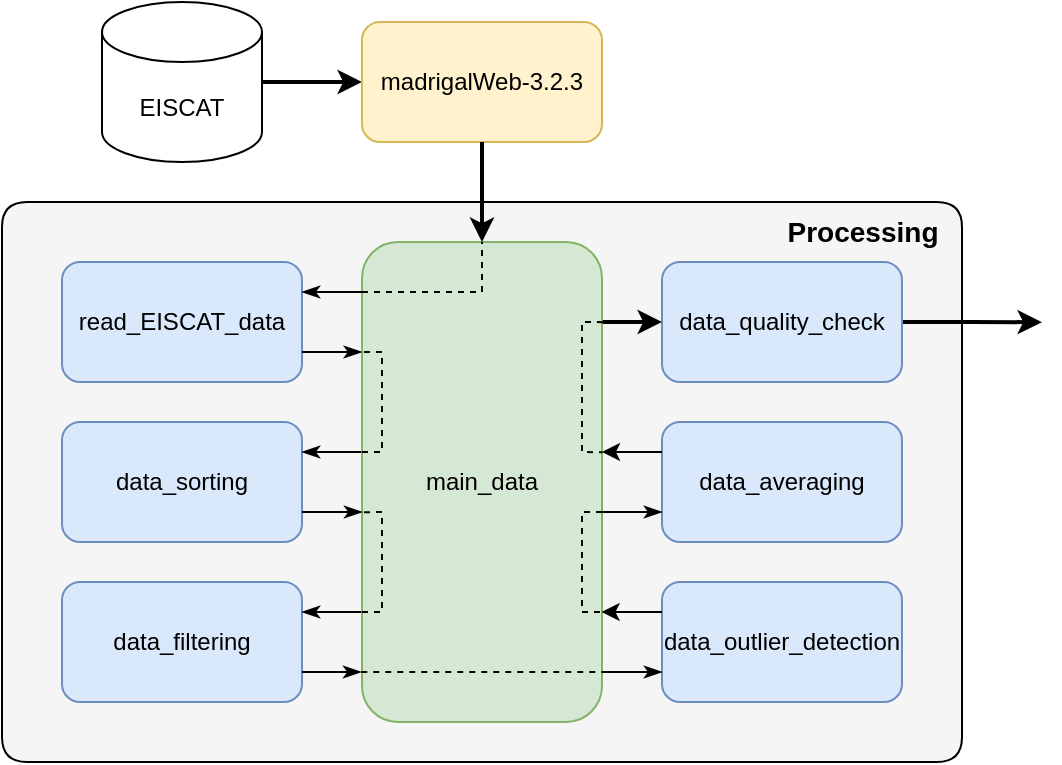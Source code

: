 <mxfile version="24.9.1" pages="4">
  <diagram name="EISCAT Processing" id="vpAQeuuepa6LHZu7XIrV">
    <mxGraphModel dx="2074" dy="1140" grid="1" gridSize="10" guides="1" tooltips="1" connect="1" arrows="1" fold="1" page="1" pageScale="1" pageWidth="850" pageHeight="1100" math="0" shadow="0">
      <root>
        <mxCell id="0" />
        <mxCell id="1" parent="0" />
        <mxCell id="wRicpJEv08yslmhTiQSz-5" value="" style="shape=corner;direction=west;whiteSpace=wrap;html=0;dx=610;dy=280;fillColor=#F5F5F5;perimeterSpacing=0;rounded=1;arcSize=25;dashed=0;" parent="1" vertex="1">
          <mxGeometry y="100" width="480" height="280" as="geometry" />
        </mxCell>
        <mxCell id="G_y3Sy60X6wlUuwy7vFP-1" style="edgeStyle=orthogonalEdgeStyle;rounded=0;orthogonalLoop=1;jettySize=auto;html=1;entryX=0;entryY=0.5;entryDx=0;entryDy=0;exitX=1;exitY=0.5;exitDx=0;exitDy=0;exitPerimeter=0;strokeWidth=2;" parent="1" source="UM4MiDZ-RuJinRK7bPse-10" target="f6m9y0HB9bK0rJKeD8JJ-3" edge="1">
          <mxGeometry relative="1" as="geometry" />
        </mxCell>
        <mxCell id="UM4MiDZ-RuJinRK7bPse-10" value="EISCAT" style="shape=cylinder3;whiteSpace=wrap;html=1;boundedLbl=1;backgroundOutline=1;size=15;" parent="1" vertex="1">
          <mxGeometry x="50" width="80" height="80" as="geometry" />
        </mxCell>
        <mxCell id="f6m9y0HB9bK0rJKeD8JJ-6" value="read_EISCAT_data" style="rounded=1;whiteSpace=wrap;html=1;fillColor=#dae8fc;strokeColor=#6c8ebf;" parent="1" vertex="1">
          <mxGeometry x="30" y="130" width="120" height="60" as="geometry" />
        </mxCell>
        <mxCell id="f6m9y0HB9bK0rJKeD8JJ-9" value="data_sorting" style="rounded=1;whiteSpace=wrap;html=1;fillColor=#dae8fc;strokeColor=#6c8ebf;" parent="1" vertex="1">
          <mxGeometry x="30" y="210" width="120" height="60" as="geometry" />
        </mxCell>
        <mxCell id="f6m9y0HB9bK0rJKeD8JJ-11" value="data_filtering" style="rounded=1;whiteSpace=wrap;html=1;fillColor=#dae8fc;strokeColor=#6c8ebf;" parent="1" vertex="1">
          <mxGeometry x="30" y="290" width="120" height="60" as="geometry" />
        </mxCell>
        <mxCell id="f6m9y0HB9bK0rJKeD8JJ-12" value="data_averaging" style="rounded=1;whiteSpace=wrap;html=1;fillColor=#dae8fc;strokeColor=#6c8ebf;" parent="1" vertex="1">
          <mxGeometry x="330" y="210" width="120" height="60" as="geometry" />
        </mxCell>
        <mxCell id="f6m9y0HB9bK0rJKeD8JJ-3" value="madrigalWeb-3.2.3" style="rounded=1;whiteSpace=wrap;html=1;fillColor=#fff2cc;strokeColor=#d6b656;" parent="1" vertex="1">
          <mxGeometry x="180" y="10" width="120" height="60" as="geometry" />
        </mxCell>
        <mxCell id="UM4MiDZ-RuJinRK7bPse-22" value="main_data" style="rounded=1;whiteSpace=wrap;html=1;fillColor=#d5e8d4;strokeColor=#82b366;" parent="1" vertex="1">
          <mxGeometry x="180" y="120" width="120" height="240" as="geometry" />
        </mxCell>
        <mxCell id="UM4MiDZ-RuJinRK7bPse-18" value="&lt;span style=&quot;font-size: 14px;&quot;&gt;&lt;b&gt;Processing&lt;/b&gt;&lt;/span&gt;" style="text;html=1;align=center;verticalAlign=middle;resizable=0;points=[];autosize=1;strokeColor=none;fillColor=none;" parent="1" vertex="1">
          <mxGeometry x="380.0" y="100" width="100" height="30" as="geometry" />
        </mxCell>
        <mxCell id="G_y3Sy60X6wlUuwy7vFP-2" style="edgeStyle=orthogonalEdgeStyle;rounded=0;orthogonalLoop=1;jettySize=auto;html=1;exitX=0.5;exitY=1;exitDx=0;exitDy=0;strokeWidth=2;" parent="1" source="f6m9y0HB9bK0rJKeD8JJ-3" edge="1">
          <mxGeometry relative="1" as="geometry">
            <mxPoint x="240" y="120" as="targetPoint" />
          </mxGeometry>
        </mxCell>
        <mxCell id="G_y3Sy60X6wlUuwy7vFP-9" value="data_outlier_detection" style="rounded=1;whiteSpace=wrap;html=1;fillColor=#dae8fc;strokeColor=#6c8ebf;" parent="1" vertex="1">
          <mxGeometry x="330" y="290" width="120" height="60" as="geometry" />
        </mxCell>
        <mxCell id="G_y3Sy60X6wlUuwy7vFP-26" style="edgeStyle=orthogonalEdgeStyle;rounded=0;orthogonalLoop=1;jettySize=auto;html=1;exitX=1;exitY=0.5;exitDx=0;exitDy=0;strokeWidth=2;" parent="1" source="G_y3Sy60X6wlUuwy7vFP-10" edge="1">
          <mxGeometry relative="1" as="geometry">
            <mxPoint x="520" y="160.098" as="targetPoint" />
          </mxGeometry>
        </mxCell>
        <mxCell id="G_y3Sy60X6wlUuwy7vFP-10" value="data_quality_check" style="rounded=1;whiteSpace=wrap;html=1;fillColor=#dae8fc;strokeColor=#6c8ebf;" parent="1" vertex="1">
          <mxGeometry x="330" y="130" width="120" height="60" as="geometry" />
        </mxCell>
        <mxCell id="G_y3Sy60X6wlUuwy7vFP-11" style="edgeStyle=orthogonalEdgeStyle;rounded=0;orthogonalLoop=1;jettySize=auto;html=1;exitX=1;exitY=0.25;exitDx=0;exitDy=0;entryX=0;entryY=0.106;entryDx=0;entryDy=0;entryPerimeter=0;startArrow=classicThin;startFill=1;endArrow=none;endFill=0;" parent="1" source="f6m9y0HB9bK0rJKeD8JJ-6" target="UM4MiDZ-RuJinRK7bPse-22" edge="1">
          <mxGeometry relative="1" as="geometry" />
        </mxCell>
        <mxCell id="G_y3Sy60X6wlUuwy7vFP-14" style="edgeStyle=orthogonalEdgeStyle;rounded=0;orthogonalLoop=1;jettySize=auto;html=1;exitX=1;exitY=0.75;exitDx=0;exitDy=0;entryX=-0.001;entryY=0.232;entryDx=0;entryDy=0;entryPerimeter=0;endArrow=classicThin;endFill=1;" parent="1" source="f6m9y0HB9bK0rJKeD8JJ-6" target="UM4MiDZ-RuJinRK7bPse-22" edge="1">
          <mxGeometry relative="1" as="geometry" />
        </mxCell>
        <mxCell id="G_y3Sy60X6wlUuwy7vFP-15" style="edgeStyle=orthogonalEdgeStyle;rounded=0;orthogonalLoop=1;jettySize=auto;html=1;exitX=1;exitY=0.25;exitDx=0;exitDy=0;entryX=-0.003;entryY=0.439;entryDx=0;entryDy=0;entryPerimeter=0;startArrow=classicThin;startFill=1;endArrow=none;endFill=0;" parent="1" source="f6m9y0HB9bK0rJKeD8JJ-9" target="UM4MiDZ-RuJinRK7bPse-22" edge="1">
          <mxGeometry relative="1" as="geometry" />
        </mxCell>
        <mxCell id="G_y3Sy60X6wlUuwy7vFP-16" style="edgeStyle=orthogonalEdgeStyle;rounded=0;orthogonalLoop=1;jettySize=auto;html=1;exitX=1;exitY=0.75;exitDx=0;exitDy=0;entryX=0.001;entryY=0.565;entryDx=0;entryDy=0;entryPerimeter=0;endArrow=classicThin;endFill=1;" parent="1" source="f6m9y0HB9bK0rJKeD8JJ-9" target="UM4MiDZ-RuJinRK7bPse-22" edge="1">
          <mxGeometry relative="1" as="geometry" />
        </mxCell>
        <mxCell id="G_y3Sy60X6wlUuwy7vFP-17" style="edgeStyle=orthogonalEdgeStyle;rounded=0;orthogonalLoop=1;jettySize=auto;html=1;exitX=1;exitY=0.25;exitDx=0;exitDy=0;entryX=-0.003;entryY=0.773;entryDx=0;entryDy=0;entryPerimeter=0;startArrow=classicThin;startFill=1;endArrow=none;endFill=0;" parent="1" source="f6m9y0HB9bK0rJKeD8JJ-11" target="UM4MiDZ-RuJinRK7bPse-22" edge="1">
          <mxGeometry relative="1" as="geometry" />
        </mxCell>
        <mxCell id="G_y3Sy60X6wlUuwy7vFP-18" style="edgeStyle=orthogonalEdgeStyle;rounded=0;orthogonalLoop=1;jettySize=auto;html=1;exitX=1;exitY=0.75;exitDx=0;exitDy=0;entryX=-0.003;entryY=0.899;entryDx=0;entryDy=0;entryPerimeter=0;endArrow=classicThin;endFill=1;" parent="1" source="f6m9y0HB9bK0rJKeD8JJ-11" target="UM4MiDZ-RuJinRK7bPse-22" edge="1">
          <mxGeometry relative="1" as="geometry" />
        </mxCell>
        <mxCell id="G_y3Sy60X6wlUuwy7vFP-19" style="edgeStyle=orthogonalEdgeStyle;rounded=0;orthogonalLoop=1;jettySize=auto;html=1;exitX=0;exitY=0.75;exitDx=0;exitDy=0;entryX=1.001;entryY=0.893;entryDx=0;entryDy=0;entryPerimeter=0;endArrow=none;endFill=0;startArrow=classicThin;startFill=1;" parent="1" source="G_y3Sy60X6wlUuwy7vFP-9" target="UM4MiDZ-RuJinRK7bPse-22" edge="1">
          <mxGeometry relative="1" as="geometry" />
        </mxCell>
        <mxCell id="G_y3Sy60X6wlUuwy7vFP-20" style="edgeStyle=orthogonalEdgeStyle;rounded=0;orthogonalLoop=1;jettySize=auto;html=1;exitX=0;exitY=0.25;exitDx=0;exitDy=0;entryX=0.998;entryY=0.769;entryDx=0;entryDy=0;entryPerimeter=0;" parent="1" source="G_y3Sy60X6wlUuwy7vFP-9" target="UM4MiDZ-RuJinRK7bPse-22" edge="1">
          <mxGeometry relative="1" as="geometry" />
        </mxCell>
        <mxCell id="G_y3Sy60X6wlUuwy7vFP-21" style="edgeStyle=orthogonalEdgeStyle;rounded=0;orthogonalLoop=1;jettySize=auto;html=1;exitX=0;exitY=0.75;exitDx=0;exitDy=0;entryX=1;entryY=0.563;entryDx=0;entryDy=0;entryPerimeter=0;endArrow=none;endFill=0;startArrow=classicThin;startFill=1;" parent="1" source="f6m9y0HB9bK0rJKeD8JJ-12" target="UM4MiDZ-RuJinRK7bPse-22" edge="1">
          <mxGeometry relative="1" as="geometry" />
        </mxCell>
        <mxCell id="G_y3Sy60X6wlUuwy7vFP-22" style="edgeStyle=orthogonalEdgeStyle;rounded=0;orthogonalLoop=1;jettySize=auto;html=1;exitX=0;exitY=0.25;exitDx=0;exitDy=0;entryX=1;entryY=0.44;entryDx=0;entryDy=0;entryPerimeter=0;" parent="1" source="f6m9y0HB9bK0rJKeD8JJ-12" target="UM4MiDZ-RuJinRK7bPse-22" edge="1">
          <mxGeometry relative="1" as="geometry" />
        </mxCell>
        <mxCell id="G_y3Sy60X6wlUuwy7vFP-25" style="edgeStyle=orthogonalEdgeStyle;rounded=0;orthogonalLoop=1;jettySize=auto;html=1;exitX=0;exitY=0.5;exitDx=0;exitDy=0;entryX=1.003;entryY=0.168;entryDx=0;entryDy=0;entryPerimeter=0;endArrow=none;endFill=0;startArrow=classic;startFill=1;strokeWidth=2;" parent="1" source="G_y3Sy60X6wlUuwy7vFP-10" target="UM4MiDZ-RuJinRK7bPse-22" edge="1">
          <mxGeometry relative="1" as="geometry" />
        </mxCell>
        <mxCell id="G_y3Sy60X6wlUuwy7vFP-29" value="" style="endArrow=none;dashed=1;html=1;rounded=0;entryX=0.5;entryY=0;entryDx=0;entryDy=0;exitX=0;exitY=0.104;exitDx=0;exitDy=0;exitPerimeter=0;" parent="1" source="UM4MiDZ-RuJinRK7bPse-22" target="UM4MiDZ-RuJinRK7bPse-22" edge="1">
          <mxGeometry width="50" height="50" relative="1" as="geometry">
            <mxPoint x="210" y="250" as="sourcePoint" />
            <mxPoint x="260" y="200" as="targetPoint" />
            <Array as="points">
              <mxPoint x="240" y="145" />
            </Array>
          </mxGeometry>
        </mxCell>
        <mxCell id="G_y3Sy60X6wlUuwy7vFP-31" value="" style="endArrow=none;dashed=1;html=1;rounded=0;entryX=0.001;entryY=0.229;entryDx=0;entryDy=0;exitX=0;exitY=0.104;exitDx=0;exitDy=0;exitPerimeter=0;entryPerimeter=0;" parent="1" target="UM4MiDZ-RuJinRK7bPse-22" edge="1">
          <mxGeometry width="50" height="50" relative="1" as="geometry">
            <mxPoint x="180" y="225" as="sourcePoint" />
            <mxPoint x="240" y="200" as="targetPoint" />
            <Array as="points">
              <mxPoint x="190" y="225" />
              <mxPoint x="190" y="175" />
            </Array>
          </mxGeometry>
        </mxCell>
        <mxCell id="G_y3Sy60X6wlUuwy7vFP-33" value="" style="endArrow=none;dashed=1;html=1;rounded=0;entryX=0;entryY=0.563;entryDx=0;entryDy=0;exitX=0;exitY=0.104;exitDx=0;exitDy=0;exitPerimeter=0;entryPerimeter=0;" parent="1" target="UM4MiDZ-RuJinRK7bPse-22" edge="1">
          <mxGeometry width="50" height="50" relative="1" as="geometry">
            <mxPoint x="180" y="305" as="sourcePoint" />
            <mxPoint x="240" y="280" as="targetPoint" />
            <Array as="points">
              <mxPoint x="190" y="305" />
              <mxPoint x="190" y="255" />
            </Array>
          </mxGeometry>
        </mxCell>
        <mxCell id="G_y3Sy60X6wlUuwy7vFP-34" value="" style="endArrow=none;dashed=1;html=1;rounded=0;exitX=-0.003;exitY=0.896;exitDx=0;exitDy=0;exitPerimeter=0;entryX=1;entryY=0.896;entryDx=0;entryDy=0;entryPerimeter=0;" parent="1" source="UM4MiDZ-RuJinRK7bPse-22" target="UM4MiDZ-RuJinRK7bPse-22" edge="1">
          <mxGeometry width="50" height="50" relative="1" as="geometry">
            <mxPoint x="215" y="330" as="sourcePoint" />
            <mxPoint x="265" y="280" as="targetPoint" />
          </mxGeometry>
        </mxCell>
        <mxCell id="G_y3Sy60X6wlUuwy7vFP-35" value="" style="endArrow=none;dashed=1;html=1;rounded=0;entryX=1.003;entryY=0.771;entryDx=0;entryDy=0;entryPerimeter=0;" parent="1" target="UM4MiDZ-RuJinRK7bPse-22" edge="1">
          <mxGeometry width="50" height="50" relative="1" as="geometry">
            <mxPoint x="300" y="255" as="sourcePoint" />
            <mxPoint x="280" y="290" as="targetPoint" />
            <Array as="points">
              <mxPoint x="290" y="255" />
              <mxPoint x="290" y="305" />
            </Array>
          </mxGeometry>
        </mxCell>
        <mxCell id="G_y3Sy60X6wlUuwy7vFP-37" value="" style="endArrow=none;dashed=1;html=1;rounded=0;entryX=1.002;entryY=0.438;entryDx=0;entryDy=0;exitX=1.004;exitY=0.167;exitDx=0;exitDy=0;exitPerimeter=0;entryPerimeter=0;" parent="1" source="UM4MiDZ-RuJinRK7bPse-22" target="UM4MiDZ-RuJinRK7bPse-22" edge="1">
          <mxGeometry width="50" height="50" relative="1" as="geometry">
            <mxPoint x="210" y="225" as="sourcePoint" />
            <mxPoint x="270" y="200" as="targetPoint" />
            <Array as="points">
              <mxPoint x="290" y="160" />
              <mxPoint x="290" y="225" />
            </Array>
          </mxGeometry>
        </mxCell>
      </root>
    </mxGraphModel>
  </diagram>
  <diagram id="g6qjLvW_p-U2TNVgx01g" name="Ionogram Processing">
    <mxGraphModel dx="855" dy="949" grid="1" gridSize="10" guides="1" tooltips="1" connect="1" arrows="1" fold="1" page="1" pageScale="1" pageWidth="827" pageHeight="1169" math="0" shadow="0">
      <root>
        <mxCell id="0" />
        <mxCell id="1" parent="0" />
        <mxCell id="hjzWuoM4SgferwgUHGIs-1" value="" style="shape=corner;direction=west;whiteSpace=wrap;html=0;dx=610;dy=280;fillColor=#F5F5F5;perimeterSpacing=0;rounded=1;arcSize=25;dashed=0;" vertex="1" parent="1">
          <mxGeometry y="100" width="320" height="210" as="geometry" />
        </mxCell>
        <mxCell id="hjzWuoM4SgferwgUHGIs-2" style="edgeStyle=orthogonalEdgeStyle;rounded=0;orthogonalLoop=1;jettySize=auto;html=1;entryX=0;entryY=0.5;entryDx=0;entryDy=0;exitX=1;exitY=0.5;exitDx=0;exitDy=0;exitPerimeter=0;strokeWidth=2;" edge="1" parent="1" source="hjzWuoM4SgferwgUHGIs-3" target="hjzWuoM4SgferwgUHGIs-8">
          <mxGeometry relative="1" as="geometry" />
        </mxCell>
        <mxCell id="hjzWuoM4SgferwgUHGIs-3" value="TGO" style="shape=cylinder3;whiteSpace=wrap;html=1;boundedLbl=1;backgroundOutline=1;size=15;" vertex="1" parent="1">
          <mxGeometry x="40" width="80" height="80" as="geometry" />
        </mxCell>
        <mxCell id="hjzWuoM4SgferwgUHGIs-8" value="SAO-Explorer&lt;div&gt;(Artist)&lt;/div&gt;" style="rounded=1;whiteSpace=wrap;html=1;fillColor=#fff2cc;strokeColor=#d6b656;" vertex="1" parent="1">
          <mxGeometry x="180" y="10" width="120" height="60" as="geometry" />
        </mxCell>
        <mxCell id="hjzWuoM4SgferwgUHGIs-9" value="main_ionogram" style="rounded=1;whiteSpace=wrap;html=1;fillColor=#d5e8d4;strokeColor=#82b366;" vertex="1" parent="1">
          <mxGeometry x="180" y="130" width="120" height="160" as="geometry" />
        </mxCell>
        <mxCell id="hjzWuoM4SgferwgUHGIs-10" value="&lt;span style=&quot;font-size: 14px;&quot;&gt;&lt;b&gt;Ionogram&lt;/b&gt;&lt;/span&gt;" style="text;html=1;align=center;verticalAlign=middle;resizable=0;points=[];autosize=1;strokeColor=none;fillColor=none;" vertex="1" parent="1">
          <mxGeometry x="-0.0" y="100" width="90" height="30" as="geometry" />
        </mxCell>
        <mxCell id="hjzWuoM4SgferwgUHGIs-11" style="edgeStyle=orthogonalEdgeStyle;rounded=0;orthogonalLoop=1;jettySize=auto;html=1;exitX=0.5;exitY=1;exitDx=0;exitDy=0;strokeWidth=2;entryX=0.5;entryY=0;entryDx=0;entryDy=0;" edge="1" parent="1" source="hjzWuoM4SgferwgUHGIs-8" target="hjzWuoM4SgferwgUHGIs-9">
          <mxGeometry relative="1" as="geometry">
            <mxPoint x="240" y="120" as="targetPoint" />
          </mxGeometry>
        </mxCell>
        <mxCell id="TSdlfaA212EjdF7iAowS-1" value="ionogram_sorting" style="rounded=1;whiteSpace=wrap;html=1;fillColor=#dae8fc;strokeColor=#6c8ebf;" vertex="1" parent="1">
          <mxGeometry x="20" y="140" width="120" height="60" as="geometry" />
        </mxCell>
        <mxCell id="TSdlfaA212EjdF7iAowS-2" value="process_ionograms" style="rounded=1;whiteSpace=wrap;html=1;fillColor=#dae8fc;strokeColor=#6c8ebf;" vertex="1" parent="1">
          <mxGeometry x="20" y="220" width="120" height="60" as="geometry" />
        </mxCell>
        <mxCell id="emVLlOL60y-7XCjgJ0lL-1" style="edgeStyle=orthogonalEdgeStyle;rounded=0;orthogonalLoop=1;jettySize=auto;html=1;exitX=1;exitY=0.25;exitDx=0;exitDy=0;entryX=0;entryY=0.156;entryDx=0;entryDy=0;entryPerimeter=0;startArrow=classicThin;startFill=1;endArrow=none;endFill=0;" edge="1" parent="1" source="TSdlfaA212EjdF7iAowS-1" target="hjzWuoM4SgferwgUHGIs-9">
          <mxGeometry relative="1" as="geometry" />
        </mxCell>
        <mxCell id="emVLlOL60y-7XCjgJ0lL-2" style="edgeStyle=orthogonalEdgeStyle;rounded=0;orthogonalLoop=1;jettySize=auto;html=1;exitX=1;exitY=0.75;exitDx=0;exitDy=0;entryX=-0.001;entryY=0.342;entryDx=0;entryDy=0;entryPerimeter=0;endArrow=classicThin;endFill=1;" edge="1" parent="1" source="TSdlfaA212EjdF7iAowS-1" target="hjzWuoM4SgferwgUHGIs-9">
          <mxGeometry relative="1" as="geometry" />
        </mxCell>
        <mxCell id="emVLlOL60y-7XCjgJ0lL-3" style="edgeStyle=orthogonalEdgeStyle;rounded=0;orthogonalLoop=1;jettySize=auto;html=1;exitX=1;exitY=0.25;exitDx=0;exitDy=0;entryX=-0.003;entryY=0.657;entryDx=0;entryDy=0;entryPerimeter=0;startArrow=classicThin;startFill=1;endArrow=none;endFill=0;" edge="1" parent="1" source="TSdlfaA212EjdF7iAowS-2" target="hjzWuoM4SgferwgUHGIs-9">
          <mxGeometry relative="1" as="geometry" />
        </mxCell>
        <mxCell id="emVLlOL60y-7XCjgJ0lL-4" style="edgeStyle=orthogonalEdgeStyle;rounded=0;orthogonalLoop=1;jettySize=auto;html=1;exitX=1;exitY=0.75;exitDx=0;exitDy=0;entryX=-0.001;entryY=0.842;entryDx=0;entryDy=0;entryPerimeter=0;endArrow=classicThin;endFill=1;" edge="1" parent="1" source="TSdlfaA212EjdF7iAowS-2" target="hjzWuoM4SgferwgUHGIs-9">
          <mxGeometry relative="1" as="geometry" />
        </mxCell>
        <mxCell id="DyAe56i8V4rLQI1fywjL-1" value="" style="endArrow=none;dashed=1;html=1;rounded=0;entryX=0.5;entryY=0;entryDx=0;entryDy=0;exitX=-0.001;exitY=0.156;exitDx=0;exitDy=0;exitPerimeter=0;" edge="1" parent="1" source="hjzWuoM4SgferwgUHGIs-9" target="hjzWuoM4SgferwgUHGIs-9">
          <mxGeometry width="50" height="50" relative="1" as="geometry">
            <mxPoint x="190" y="190" as="sourcePoint" />
            <mxPoint x="240" y="140" as="targetPoint" />
            <Array as="points">
              <mxPoint x="240" y="155" />
            </Array>
          </mxGeometry>
        </mxCell>
        <mxCell id="Y2Bo-996jRw4KHNwekKt-1" value="" style="endArrow=none;dashed=1;html=1;rounded=0;exitX=-0.002;exitY=0.656;exitDx=0;exitDy=0;exitPerimeter=0;entryX=-0.001;entryY=0.345;entryDx=0;entryDy=0;entryPerimeter=0;" edge="1" parent="1" source="hjzWuoM4SgferwgUHGIs-9" target="hjzWuoM4SgferwgUHGIs-9">
          <mxGeometry width="50" height="50" relative="1" as="geometry">
            <mxPoint x="180" y="210" as="sourcePoint" />
            <mxPoint x="230" y="160" as="targetPoint" />
            <Array as="points">
              <mxPoint x="190" y="235" />
              <mxPoint x="190" y="185" />
            </Array>
          </mxGeometry>
        </mxCell>
        <mxCell id="Y2Bo-996jRw4KHNwekKt-2" value="" style="endArrow=none;dashed=1;html=1;dashPattern=1 3;strokeWidth=2;rounded=0;exitX=-0.007;exitY=0.845;exitDx=0;exitDy=0;exitPerimeter=0;entryX=1;entryY=0.84;entryDx=0;entryDy=0;entryPerimeter=0;" edge="1" parent="1" source="hjzWuoM4SgferwgUHGIs-9" target="hjzWuoM4SgferwgUHGIs-9">
          <mxGeometry width="50" height="50" relative="1" as="geometry">
            <mxPoint x="215" y="275" as="sourcePoint" />
            <mxPoint x="265" y="225" as="targetPoint" />
          </mxGeometry>
        </mxCell>
        <mxCell id="Y2Bo-996jRw4KHNwekKt-3" value="" style="endArrow=classic;html=1;rounded=0;exitX=1.002;exitY=0.84;exitDx=0;exitDy=0;exitPerimeter=0;strokeWidth=2;" edge="1" parent="1" source="hjzWuoM4SgferwgUHGIs-9">
          <mxGeometry width="50" height="50" relative="1" as="geometry">
            <mxPoint x="270" y="280" as="sourcePoint" />
            <mxPoint x="360" y="264" as="targetPoint" />
          </mxGeometry>
        </mxCell>
      </root>
    </mxGraphModel>
  </diagram>
  <diagram id="G-4e0hg69EotMGAiMszP" name="Dict_Format">
    <mxGraphModel dx="591" dy="317" grid="1" gridSize="10" guides="1" tooltips="1" connect="1" arrows="1" fold="1" page="1" pageScale="1" pageWidth="827" pageHeight="1169" math="0" shadow="0">
      <root>
        <mxCell id="0" />
        <mxCell id="1" parent="0" />
        <mxCell id="T_N09maaO35sAkpeYgeP-3" value="{&quot;yyyy_mm_dd&quot; :" style="text;html=1;align=center;verticalAlign=middle;whiteSpace=wrap;rounded=0;" vertex="1" parent="1">
          <mxGeometry x="80" y="90" width="160" height="30" as="geometry" />
        </mxCell>
        <mxCell id="T_N09maaO35sAkpeYgeP-4" value="" style="endArrow=classic;html=1;rounded=0;exitX=0.5;exitY=1;exitDx=0;exitDy=0;edgeStyle=orthogonalEdgeStyle;entryX=0;entryY=0.5;entryDx=0;entryDy=0;" edge="1" parent="1" source="T_N09maaO35sAkpeYgeP-3" target="T_N09maaO35sAkpeYgeP-5">
          <mxGeometry width="50" height="50" relative="1" as="geometry">
            <mxPoint x="270" y="330" as="sourcePoint" />
            <mxPoint x="200" y="150" as="targetPoint" />
            <Array as="points">
              <mxPoint x="160" y="155" />
            </Array>
          </mxGeometry>
        </mxCell>
        <mxCell id="T_N09maaO35sAkpeYgeP-5" value="&quot;r_h&quot;:" style="text;html=1;align=center;verticalAlign=middle;whiteSpace=wrap;rounded=0;" vertex="1" parent="1">
          <mxGeometry x="210" y="140" width="60" height="30" as="geometry" />
        </mxCell>
        <mxCell id="T_N09maaO35sAkpeYgeP-6" value="" style="endArrow=classic;html=1;rounded=0;edgeStyle=orthogonalEdgeStyle;" edge="1" parent="1">
          <mxGeometry width="50" height="50" relative="1" as="geometry">
            <mxPoint x="160" y="150" as="sourcePoint" />
            <mxPoint x="210" y="180" as="targetPoint" />
            <Array as="points">
              <mxPoint x="160" y="180" />
              <mxPoint x="210" y="180" />
            </Array>
          </mxGeometry>
        </mxCell>
        <mxCell id="T_N09maaO35sAkpeYgeP-7" value="&quot;r_h&quot;:" style="text;html=1;align=center;verticalAlign=middle;whiteSpace=wrap;rounded=0;" vertex="1" parent="1">
          <mxGeometry x="220" y="150" width="60" height="30" as="geometry" />
        </mxCell>
      </root>
    </mxGraphModel>
  </diagram>
  <diagram id="ySQ_wgVFWgVSXs2FqHZt" name="Page-4">
    <mxGraphModel dx="1026" dy="1139" grid="1" gridSize="10" guides="1" tooltips="1" connect="1" arrows="1" fold="1" page="1" pageScale="1" pageWidth="827" pageHeight="1169" math="0" shadow="0">
      <root>
        <mxCell id="0" />
        <mxCell id="1" parent="0" />
      </root>
    </mxGraphModel>
  </diagram>
</mxfile>
